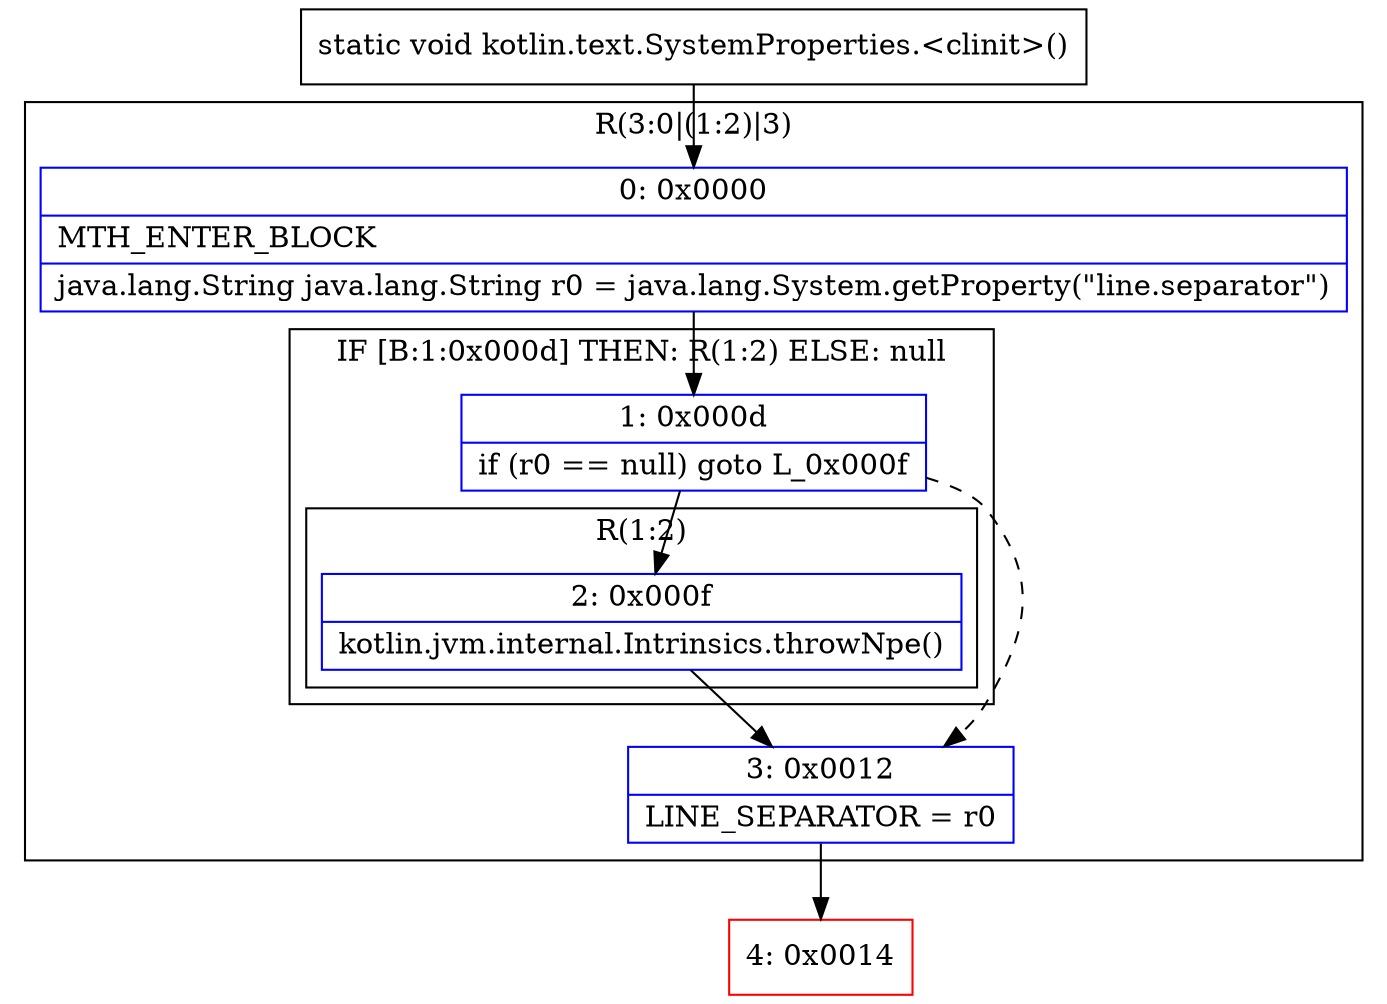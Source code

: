 digraph "CFG forkotlin.text.SystemProperties.\<clinit\>()V" {
subgraph cluster_Region_1836589183 {
label = "R(3:0|(1:2)|3)";
node [shape=record,color=blue];
Node_0 [shape=record,label="{0\:\ 0x0000|MTH_ENTER_BLOCK\l|java.lang.String java.lang.String r0 = java.lang.System.getProperty(\"line.separator\")\l}"];
subgraph cluster_IfRegion_1254707935 {
label = "IF [B:1:0x000d] THEN: R(1:2) ELSE: null";
node [shape=record,color=blue];
Node_1 [shape=record,label="{1\:\ 0x000d|if (r0 == null) goto L_0x000f\l}"];
subgraph cluster_Region_711899984 {
label = "R(1:2)";
node [shape=record,color=blue];
Node_2 [shape=record,label="{2\:\ 0x000f|kotlin.jvm.internal.Intrinsics.throwNpe()\l}"];
}
}
Node_3 [shape=record,label="{3\:\ 0x0012|LINE_SEPARATOR = r0\l}"];
}
Node_4 [shape=record,color=red,label="{4\:\ 0x0014}"];
MethodNode[shape=record,label="{static void kotlin.text.SystemProperties.\<clinit\>() }"];
MethodNode -> Node_0;
Node_0 -> Node_1;
Node_1 -> Node_2;
Node_1 -> Node_3[style=dashed];
Node_2 -> Node_3;
Node_3 -> Node_4;
}

